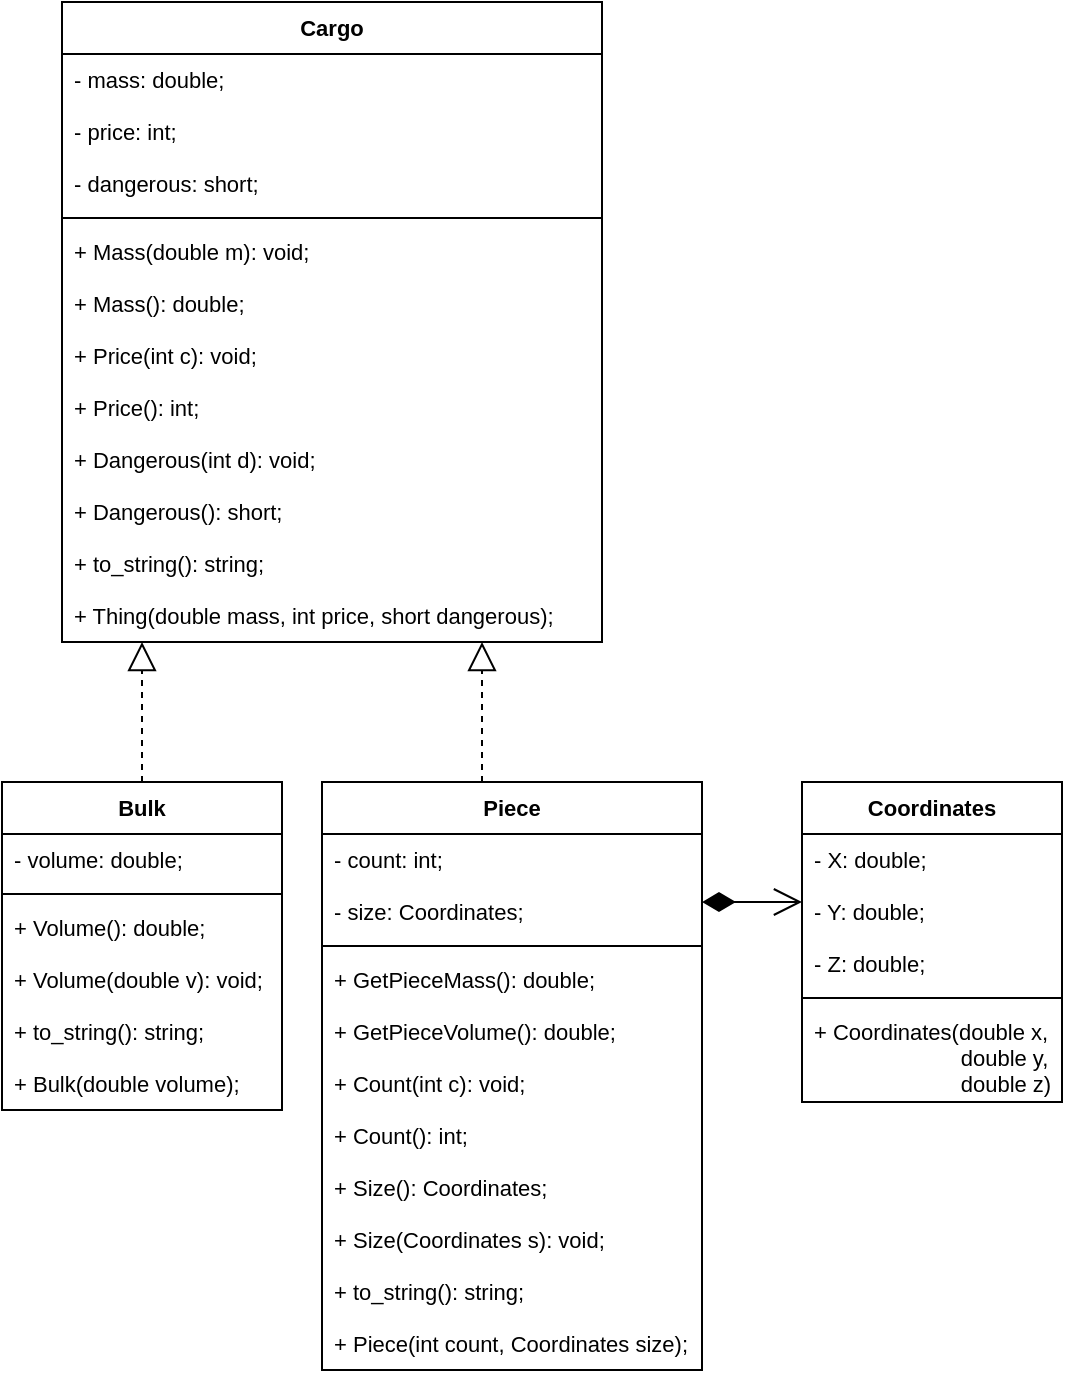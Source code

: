 <mxfile version="15.8.7" type="device"><diagram id="C5RBs43oDa-KdzZeNtuy" name="Page-1"><mxGraphModel dx="562" dy="729" grid="1" gridSize="10" guides="1" tooltips="1" connect="1" arrows="1" fold="1" page="1" pageScale="1" pageWidth="827" pageHeight="1169" math="0" shadow="0"><root><mxCell id="WIyWlLk6GJQsqaUBKTNV-0"/><mxCell id="WIyWlLk6GJQsqaUBKTNV-1" parent="WIyWlLk6GJQsqaUBKTNV-0"/><mxCell id="ULJH7qBZpoLInNr8tYRT-5" value="Cargo" style="swimlane;fontStyle=1;align=center;verticalAlign=top;childLayout=stackLayout;horizontal=1;startSize=26;horizontalStack=0;resizeParent=1;resizeParentMax=0;resizeLast=0;collapsible=1;marginBottom=0;fontSize=11;strokeColor=default;strokeWidth=1;" vertex="1" parent="WIyWlLk6GJQsqaUBKTNV-1"><mxGeometry x="70" y="10" width="270" height="320" as="geometry"><mxRectangle x="70" y="10" width="60" height="26" as="alternateBounds"/></mxGeometry></mxCell><mxCell id="ULJH7qBZpoLInNr8tYRT-6" value="- mass: double;" style="text;strokeColor=none;fillColor=none;align=left;verticalAlign=top;spacingLeft=4;spacingRight=4;overflow=hidden;rotatable=0;points=[[0,0.5],[1,0.5]];portConstraint=eastwest;fontSize=11;" vertex="1" parent="ULJH7qBZpoLInNr8tYRT-5"><mxGeometry y="26" width="270" height="26" as="geometry"/></mxCell><mxCell id="ULJH7qBZpoLInNr8tYRT-11" value="- price: int;" style="text;strokeColor=none;fillColor=none;align=left;verticalAlign=top;spacingLeft=4;spacingRight=4;overflow=hidden;rotatable=0;points=[[0,0.5],[1,0.5]];portConstraint=eastwest;fontSize=11;" vertex="1" parent="ULJH7qBZpoLInNr8tYRT-5"><mxGeometry y="52" width="270" height="26" as="geometry"/></mxCell><mxCell id="ULJH7qBZpoLInNr8tYRT-57" value="- dangerous: short;" style="text;strokeColor=none;fillColor=none;align=left;verticalAlign=top;spacingLeft=4;spacingRight=4;overflow=hidden;rotatable=0;points=[[0,0.5],[1,0.5]];portConstraint=eastwest;fontSize=11;" vertex="1" parent="ULJH7qBZpoLInNr8tYRT-5"><mxGeometry y="78" width="270" height="26" as="geometry"/></mxCell><mxCell id="ULJH7qBZpoLInNr8tYRT-7" value="" style="line;strokeWidth=1;fillColor=none;align=left;verticalAlign=middle;spacingTop=-1;spacingLeft=3;spacingRight=3;rotatable=0;labelPosition=right;points=[];portConstraint=eastwest;fontSize=11;" vertex="1" parent="ULJH7qBZpoLInNr8tYRT-5"><mxGeometry y="104" width="270" height="8" as="geometry"/></mxCell><mxCell id="ULJH7qBZpoLInNr8tYRT-21" value="+ Mass(double m): void;" style="text;strokeColor=none;fillColor=none;align=left;verticalAlign=top;spacingLeft=4;spacingRight=4;overflow=hidden;rotatable=0;points=[[0,0.5],[1,0.5]];portConstraint=eastwest;fontSize=11;" vertex="1" parent="ULJH7qBZpoLInNr8tYRT-5"><mxGeometry y="112" width="270" height="26" as="geometry"/></mxCell><mxCell id="ULJH7qBZpoLInNr8tYRT-22" value="+ Mass(): double;" style="text;strokeColor=none;fillColor=none;align=left;verticalAlign=top;spacingLeft=4;spacingRight=4;overflow=hidden;rotatable=0;points=[[0,0.5],[1,0.5]];portConstraint=eastwest;fontSize=11;" vertex="1" parent="ULJH7qBZpoLInNr8tYRT-5"><mxGeometry y="138" width="270" height="26" as="geometry"/></mxCell><mxCell id="ULJH7qBZpoLInNr8tYRT-25" value="+ Price(int c): void;" style="text;strokeColor=none;fillColor=none;align=left;verticalAlign=top;spacingLeft=4;spacingRight=4;overflow=hidden;rotatable=0;points=[[0,0.5],[1,0.5]];portConstraint=eastwest;fontSize=11;" vertex="1" parent="ULJH7qBZpoLInNr8tYRT-5"><mxGeometry y="164" width="270" height="26" as="geometry"/></mxCell><mxCell id="ULJH7qBZpoLInNr8tYRT-26" value="+ Price(): int;" style="text;strokeColor=none;fillColor=none;align=left;verticalAlign=top;spacingLeft=4;spacingRight=4;overflow=hidden;rotatable=0;points=[[0,0.5],[1,0.5]];portConstraint=eastwest;fontSize=11;" vertex="1" parent="ULJH7qBZpoLInNr8tYRT-5"><mxGeometry y="190" width="270" height="26" as="geometry"/></mxCell><mxCell id="ULJH7qBZpoLInNr8tYRT-60" value="+ Dangerous(int d): void;" style="text;strokeColor=none;fillColor=none;align=left;verticalAlign=top;spacingLeft=4;spacingRight=4;overflow=hidden;rotatable=0;points=[[0,0.5],[1,0.5]];portConstraint=eastwest;fontSize=11;" vertex="1" parent="ULJH7qBZpoLInNr8tYRT-5"><mxGeometry y="216" width="270" height="26" as="geometry"/></mxCell><mxCell id="ULJH7qBZpoLInNr8tYRT-59" value="+ Dangerous(): short;" style="text;strokeColor=none;fillColor=none;align=left;verticalAlign=top;spacingLeft=4;spacingRight=4;overflow=hidden;rotatable=0;points=[[0,0.5],[1,0.5]];portConstraint=eastwest;fontSize=11;" vertex="1" parent="ULJH7qBZpoLInNr8tYRT-5"><mxGeometry y="242" width="270" height="26" as="geometry"/></mxCell><mxCell id="ULJH7qBZpoLInNr8tYRT-8" value="+ to_string(): string;" style="text;strokeColor=none;fillColor=none;align=left;verticalAlign=top;spacingLeft=4;spacingRight=4;overflow=hidden;rotatable=0;points=[[0,0.5],[1,0.5]];portConstraint=eastwest;fontSize=11;" vertex="1" parent="ULJH7qBZpoLInNr8tYRT-5"><mxGeometry y="268" width="270" height="26" as="geometry"/></mxCell><mxCell id="ULJH7qBZpoLInNr8tYRT-9" value="+ Thing(double mass, int price, short dangerous);" style="text;strokeColor=none;fillColor=none;align=left;verticalAlign=top;spacingLeft=4;spacingRight=4;overflow=hidden;rotatable=0;points=[[0,0.5],[1,0.5]];portConstraint=eastwest;fontSize=11;" vertex="1" parent="ULJH7qBZpoLInNr8tYRT-5"><mxGeometry y="294" width="270" height="26" as="geometry"/></mxCell><mxCell id="ULJH7qBZpoLInNr8tYRT-43" value="Piece" style="swimlane;fontStyle=1;align=center;verticalAlign=top;childLayout=stackLayout;horizontal=1;startSize=26;horizontalStack=0;resizeParent=1;resizeParentMax=0;resizeLast=0;collapsible=1;marginBottom=0;fontSize=11;strokeColor=default;strokeWidth=1;" vertex="1" parent="WIyWlLk6GJQsqaUBKTNV-1"><mxGeometry x="200" y="400" width="190" height="294" as="geometry"><mxRectangle x="200" y="400" width="190" height="26" as="alternateBounds"/></mxGeometry></mxCell><mxCell id="ULJH7qBZpoLInNr8tYRT-44" value="- count: int;" style="text;strokeColor=none;fillColor=none;align=left;verticalAlign=top;spacingLeft=4;spacingRight=4;overflow=hidden;rotatable=0;points=[[0,0.5],[1,0.5]];portConstraint=eastwest;fontSize=11;" vertex="1" parent="ULJH7qBZpoLInNr8tYRT-43"><mxGeometry y="26" width="190" height="26" as="geometry"/></mxCell><mxCell id="ULJH7qBZpoLInNr8tYRT-45" value="- size: Coordinates;" style="text;strokeColor=none;fillColor=none;align=left;verticalAlign=top;spacingLeft=4;spacingRight=4;overflow=hidden;rotatable=0;points=[[0,0.5],[1,0.5]];portConstraint=eastwest;fontSize=11;" vertex="1" parent="ULJH7qBZpoLInNr8tYRT-43"><mxGeometry y="52" width="190" height="26" as="geometry"/></mxCell><mxCell id="ULJH7qBZpoLInNr8tYRT-47" value="" style="line;strokeWidth=1;fillColor=none;align=left;verticalAlign=middle;spacingTop=-1;spacingLeft=3;spacingRight=3;rotatable=0;labelPosition=right;points=[];portConstraint=eastwest;fontSize=11;" vertex="1" parent="ULJH7qBZpoLInNr8tYRT-43"><mxGeometry y="78" width="190" height="8" as="geometry"/></mxCell><mxCell id="ULJH7qBZpoLInNr8tYRT-48" value="+ GetPieceMass(): double;" style="text;strokeColor=none;fillColor=none;align=left;verticalAlign=top;spacingLeft=4;spacingRight=4;overflow=hidden;rotatable=0;points=[[0,0.5],[1,0.5]];portConstraint=eastwest;fontSize=11;" vertex="1" parent="ULJH7qBZpoLInNr8tYRT-43"><mxGeometry y="86" width="190" height="26" as="geometry"/></mxCell><mxCell id="ULJH7qBZpoLInNr8tYRT-49" value="+ GetPieceVolume(): double;" style="text;strokeColor=none;fillColor=none;align=left;verticalAlign=top;spacingLeft=4;spacingRight=4;overflow=hidden;rotatable=0;points=[[0,0.5],[1,0.5]];portConstraint=eastwest;fontSize=11;" vertex="1" parent="ULJH7qBZpoLInNr8tYRT-43"><mxGeometry y="112" width="190" height="26" as="geometry"/></mxCell><mxCell id="ULJH7qBZpoLInNr8tYRT-50" value="+ Count(int c): void;" style="text;strokeColor=none;fillColor=none;align=left;verticalAlign=top;spacingLeft=4;spacingRight=4;overflow=hidden;rotatable=0;points=[[0,0.5],[1,0.5]];portConstraint=eastwest;fontSize=11;" vertex="1" parent="ULJH7qBZpoLInNr8tYRT-43"><mxGeometry y="138" width="190" height="26" as="geometry"/></mxCell><mxCell id="ULJH7qBZpoLInNr8tYRT-51" value="+ Count(): int;" style="text;strokeColor=none;fillColor=none;align=left;verticalAlign=top;spacingLeft=4;spacingRight=4;overflow=hidden;rotatable=0;points=[[0,0.5],[1,0.5]];portConstraint=eastwest;fontSize=11;" vertex="1" parent="ULJH7qBZpoLInNr8tYRT-43"><mxGeometry y="164" width="190" height="26" as="geometry"/></mxCell><mxCell id="ULJH7qBZpoLInNr8tYRT-52" value="+ Size(): Coordinates;" style="text;strokeColor=none;fillColor=none;align=left;verticalAlign=top;spacingLeft=4;spacingRight=4;overflow=hidden;rotatable=0;points=[[0,0.5],[1,0.5]];portConstraint=eastwest;fontSize=11;" vertex="1" parent="ULJH7qBZpoLInNr8tYRT-43"><mxGeometry y="190" width="190" height="26" as="geometry"/></mxCell><mxCell id="ULJH7qBZpoLInNr8tYRT-53" value="+ Size(Coordinates s): void;" style="text;strokeColor=none;fillColor=none;align=left;verticalAlign=top;spacingLeft=4;spacingRight=4;overflow=hidden;rotatable=0;points=[[0,0.5],[1,0.5]];portConstraint=eastwest;fontSize=11;" vertex="1" parent="ULJH7qBZpoLInNr8tYRT-43"><mxGeometry y="216" width="190" height="26" as="geometry"/></mxCell><mxCell id="ULJH7qBZpoLInNr8tYRT-54" value="+ to_string(): string;" style="text;strokeColor=none;fillColor=none;align=left;verticalAlign=top;spacingLeft=4;spacingRight=4;overflow=hidden;rotatable=0;points=[[0,0.5],[1,0.5]];portConstraint=eastwest;fontSize=11;" vertex="1" parent="ULJH7qBZpoLInNr8tYRT-43"><mxGeometry y="242" width="190" height="26" as="geometry"/></mxCell><mxCell id="ULJH7qBZpoLInNr8tYRT-55" value="+ Piece(int count, Coordinates size);" style="text;strokeColor=none;fillColor=none;align=left;verticalAlign=top;spacingLeft=4;spacingRight=4;overflow=hidden;rotatable=0;points=[[0,0.5],[1,0.5]];portConstraint=eastwest;fontSize=11;" vertex="1" parent="ULJH7qBZpoLInNr8tYRT-43"><mxGeometry y="268" width="190" height="26" as="geometry"/></mxCell><mxCell id="ULJH7qBZpoLInNr8tYRT-65" value="Coordinates" style="swimlane;fontStyle=1;align=center;verticalAlign=top;childLayout=stackLayout;horizontal=1;startSize=26;horizontalStack=0;resizeParent=1;resizeParentMax=0;resizeLast=0;collapsible=1;marginBottom=0;fontSize=11;strokeColor=default;strokeWidth=1;" vertex="1" parent="WIyWlLk6GJQsqaUBKTNV-1"><mxGeometry x="440" y="400" width="130" height="160" as="geometry"><mxRectangle x="440" y="400" width="130" height="26" as="alternateBounds"/></mxGeometry></mxCell><mxCell id="ULJH7qBZpoLInNr8tYRT-66" value="- X: double;" style="text;strokeColor=none;fillColor=none;align=left;verticalAlign=top;spacingLeft=4;spacingRight=4;overflow=hidden;rotatable=0;points=[[0,0.5],[1,0.5]];portConstraint=eastwest;fontSize=11;" vertex="1" parent="ULJH7qBZpoLInNr8tYRT-65"><mxGeometry y="26" width="130" height="26" as="geometry"/></mxCell><mxCell id="ULJH7qBZpoLInNr8tYRT-70" value="- Y: double;" style="text;strokeColor=none;fillColor=none;align=left;verticalAlign=top;spacingLeft=4;spacingRight=4;overflow=hidden;rotatable=0;points=[[0,0.5],[1,0.5]];portConstraint=eastwest;fontSize=11;" vertex="1" parent="ULJH7qBZpoLInNr8tYRT-65"><mxGeometry y="52" width="130" height="26" as="geometry"/></mxCell><mxCell id="ULJH7qBZpoLInNr8tYRT-69" value="- Z: double;" style="text;strokeColor=none;fillColor=none;align=left;verticalAlign=top;spacingLeft=4;spacingRight=4;overflow=hidden;rotatable=0;points=[[0,0.5],[1,0.5]];portConstraint=eastwest;fontSize=11;" vertex="1" parent="ULJH7qBZpoLInNr8tYRT-65"><mxGeometry y="78" width="130" height="26" as="geometry"/></mxCell><mxCell id="ULJH7qBZpoLInNr8tYRT-67" value="" style="line;strokeWidth=1;fillColor=none;align=left;verticalAlign=middle;spacingTop=-1;spacingLeft=3;spacingRight=3;rotatable=0;labelPosition=right;points=[];portConstraint=eastwest;fontSize=11;" vertex="1" parent="ULJH7qBZpoLInNr8tYRT-65"><mxGeometry y="104" width="130" height="8" as="geometry"/></mxCell><mxCell id="ULJH7qBZpoLInNr8tYRT-68" value="+ Coordinates(double x,&#10;                        double y,&#10;                        double z)" style="text;strokeColor=none;fillColor=none;align=left;verticalAlign=top;spacingLeft=4;spacingRight=4;overflow=hidden;rotatable=0;points=[[0,0.5],[1,0.5]];portConstraint=eastwest;fontSize=11;" vertex="1" parent="ULJH7qBZpoLInNr8tYRT-65"><mxGeometry y="112" width="130" height="48" as="geometry"/></mxCell><mxCell id="ULJH7qBZpoLInNr8tYRT-73" value="" style="endArrow=open;html=1;endSize=12;startArrow=diamondThin;startSize=14;startFill=1;edgeStyle=orthogonalEdgeStyle;align=left;verticalAlign=bottom;rounded=0;fontSize=11;" edge="1" parent="WIyWlLk6GJQsqaUBKTNV-1"><mxGeometry x="-1" y="3" relative="1" as="geometry"><mxPoint x="390" y="460" as="sourcePoint"/><mxPoint x="440" y="460" as="targetPoint"/></mxGeometry></mxCell><mxCell id="ULJH7qBZpoLInNr8tYRT-74" value="Bulk" style="swimlane;fontStyle=1;align=center;verticalAlign=top;childLayout=stackLayout;horizontal=1;startSize=26;horizontalStack=0;resizeParent=1;resizeParentMax=0;resizeLast=0;collapsible=1;marginBottom=0;fontSize=11;strokeColor=default;strokeWidth=1;" vertex="1" parent="WIyWlLk6GJQsqaUBKTNV-1"><mxGeometry x="40" y="400" width="140" height="164" as="geometry"><mxRectangle x="40" y="400" width="140" height="26" as="alternateBounds"/></mxGeometry></mxCell><mxCell id="ULJH7qBZpoLInNr8tYRT-75" value="- volume: double;" style="text;strokeColor=none;fillColor=none;align=left;verticalAlign=top;spacingLeft=4;spacingRight=4;overflow=hidden;rotatable=0;points=[[0,0.5],[1,0.5]];portConstraint=eastwest;fontSize=11;" vertex="1" parent="ULJH7qBZpoLInNr8tYRT-74"><mxGeometry y="26" width="140" height="26" as="geometry"/></mxCell><mxCell id="ULJH7qBZpoLInNr8tYRT-77" value="" style="line;strokeWidth=1;fillColor=none;align=left;verticalAlign=middle;spacingTop=-1;spacingLeft=3;spacingRight=3;rotatable=0;labelPosition=right;points=[];portConstraint=eastwest;fontSize=11;" vertex="1" parent="ULJH7qBZpoLInNr8tYRT-74"><mxGeometry y="52" width="140" height="8" as="geometry"/></mxCell><mxCell id="ULJH7qBZpoLInNr8tYRT-79" value="+ Volume(): double;" style="text;strokeColor=none;fillColor=none;align=left;verticalAlign=top;spacingLeft=4;spacingRight=4;overflow=hidden;rotatable=0;points=[[0,0.5],[1,0.5]];portConstraint=eastwest;fontSize=11;" vertex="1" parent="ULJH7qBZpoLInNr8tYRT-74"><mxGeometry y="60" width="140" height="26" as="geometry"/></mxCell><mxCell id="ULJH7qBZpoLInNr8tYRT-80" value="+ Volume(double v): void;" style="text;strokeColor=none;fillColor=none;align=left;verticalAlign=top;spacingLeft=4;spacingRight=4;overflow=hidden;rotatable=0;points=[[0,0.5],[1,0.5]];portConstraint=eastwest;fontSize=11;" vertex="1" parent="ULJH7qBZpoLInNr8tYRT-74"><mxGeometry y="86" width="140" height="26" as="geometry"/></mxCell><mxCell id="ULJH7qBZpoLInNr8tYRT-84" value="+ to_string(): string;" style="text;strokeColor=none;fillColor=none;align=left;verticalAlign=top;spacingLeft=4;spacingRight=4;overflow=hidden;rotatable=0;points=[[0,0.5],[1,0.5]];portConstraint=eastwest;fontSize=11;" vertex="1" parent="ULJH7qBZpoLInNr8tYRT-74"><mxGeometry y="112" width="140" height="26" as="geometry"/></mxCell><mxCell id="ULJH7qBZpoLInNr8tYRT-85" value="+ Bulk(double volume);" style="text;strokeColor=none;fillColor=none;align=left;verticalAlign=top;spacingLeft=4;spacingRight=4;overflow=hidden;rotatable=0;points=[[0,0.5],[1,0.5]];portConstraint=eastwest;fontSize=11;" vertex="1" parent="ULJH7qBZpoLInNr8tYRT-74"><mxGeometry y="138" width="140" height="26" as="geometry"/></mxCell><mxCell id="ULJH7qBZpoLInNr8tYRT-86" value="" style="endArrow=block;dashed=1;endFill=0;endSize=12;html=1;rounded=0;fontSize=11;exitX=0.5;exitY=0;exitDx=0;exitDy=0;" edge="1" parent="WIyWlLk6GJQsqaUBKTNV-1" source="ULJH7qBZpoLInNr8tYRT-74"><mxGeometry width="160" relative="1" as="geometry"><mxPoint x="90" y="370" as="sourcePoint"/><mxPoint x="110" y="330" as="targetPoint"/></mxGeometry></mxCell><mxCell id="ULJH7qBZpoLInNr8tYRT-87" value="" style="endArrow=block;dashed=1;endFill=0;endSize=12;html=1;rounded=0;fontSize=11;exitX=0.5;exitY=0;exitDx=0;exitDy=0;" edge="1" parent="WIyWlLk6GJQsqaUBKTNV-1"><mxGeometry width="160" relative="1" as="geometry"><mxPoint x="280" y="400" as="sourcePoint"/><mxPoint x="280" y="330" as="targetPoint"/></mxGeometry></mxCell></root></mxGraphModel></diagram></mxfile>